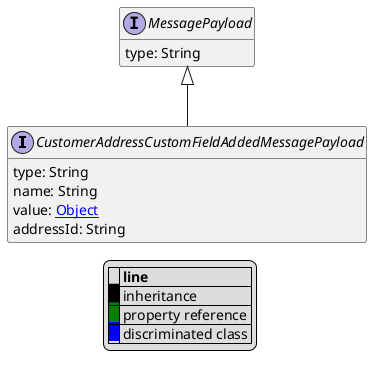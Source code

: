 @startuml

hide empty fields
hide empty methods
legend
|= |= line |
|<back:black>   </back>| inheritance |
|<back:green>   </back>| property reference |
|<back:blue>   </back>| discriminated class |
endlegend
interface CustomerAddressCustomFieldAddedMessagePayload [[CustomerAddressCustomFieldAddedMessagePayload.svg]] extends MessagePayload {
    type: String
    name: String
    value: [[Object.svg Object]]
    addressId: String
}
interface MessagePayload [[MessagePayload.svg]]  {
    type: String
}





@enduml
